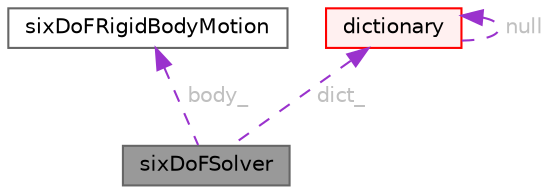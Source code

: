 digraph "sixDoFSolver"
{
 // LATEX_PDF_SIZE
  bgcolor="transparent";
  edge [fontname=Helvetica,fontsize=10,labelfontname=Helvetica,labelfontsize=10];
  node [fontname=Helvetica,fontsize=10,shape=box,height=0.2,width=0.4];
  Node1 [id="Node000001",label="sixDoFSolver",height=0.2,width=0.4,color="gray40", fillcolor="grey60", style="filled", fontcolor="black",tooltip=" "];
  Node2 -> Node1 [id="edge1_Node000001_Node000002",dir="back",color="darkorchid3",style="dashed",tooltip=" ",label=" body_",fontcolor="grey" ];
  Node2 [id="Node000002",label="sixDoFRigidBodyMotion",height=0.2,width=0.4,color="gray40", fillcolor="white", style="filled",URL="$classFoam_1_1sixDoFRigidBodyMotion.html",tooltip="Six degree of freedom motion for a rigid body."];
  Node3 -> Node1 [id="edge2_Node000001_Node000003",dir="back",color="darkorchid3",style="dashed",tooltip=" ",label=" dict_",fontcolor="grey" ];
  Node3 [id="Node000003",label="dictionary",height=0.2,width=0.4,color="red", fillcolor="#FFF0F0", style="filled",URL="$classFoam_1_1dictionary.html",tooltip="A list of keyword definitions, which are a keyword followed by a number of values (eg,..."];
  Node3 -> Node3 [id="edge3_Node000003_Node000003",dir="back",color="darkorchid3",style="dashed",tooltip=" ",label=" null",fontcolor="grey" ];
}
